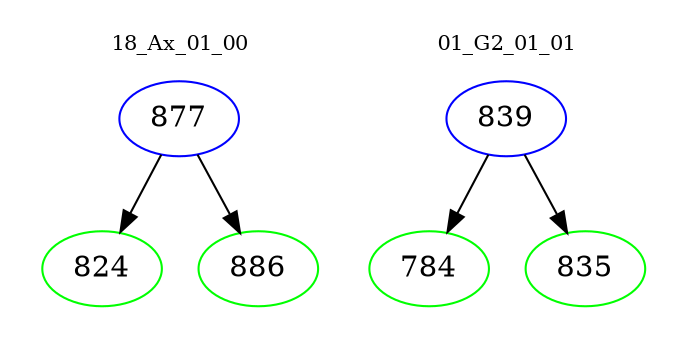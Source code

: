 digraph{
subgraph cluster_0 {
color = white
label = "18_Ax_01_00";
fontsize=10;
T0_877 [label="877", color="blue"]
T0_877 -> T0_824 [color="black"]
T0_824 [label="824", color="green"]
T0_877 -> T0_886 [color="black"]
T0_886 [label="886", color="green"]
}
subgraph cluster_1 {
color = white
label = "01_G2_01_01";
fontsize=10;
T1_839 [label="839", color="blue"]
T1_839 -> T1_784 [color="black"]
T1_784 [label="784", color="green"]
T1_839 -> T1_835 [color="black"]
T1_835 [label="835", color="green"]
}
}

